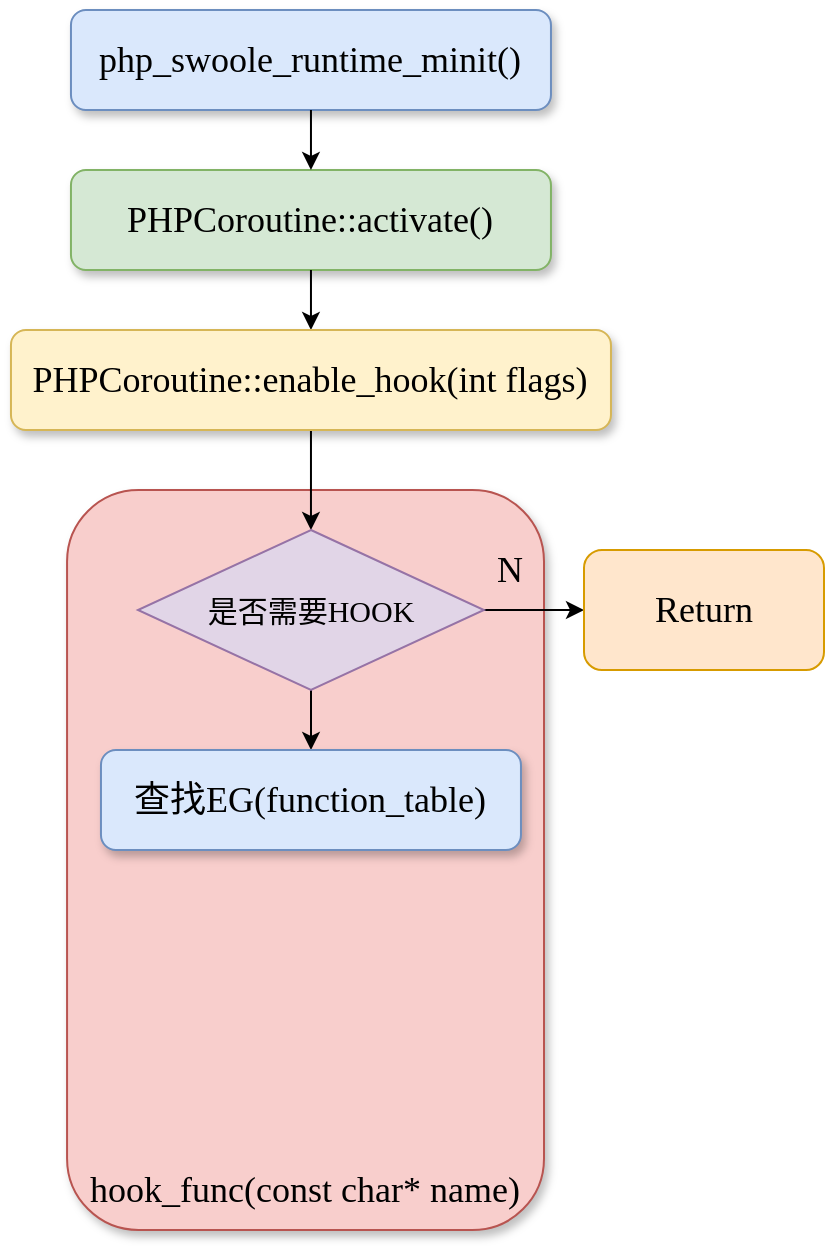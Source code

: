 <mxfile version="14.8.0" type="github">
  <diagram id="xvSNXtXD1GJoViZldcHa" name="Page-1">
    <mxGraphModel dx="1298" dy="834" grid="1" gridSize="10" guides="1" tooltips="1" connect="1" arrows="1" fold="1" page="1" pageScale="1" pageWidth="827" pageHeight="1169" math="0" shadow="0">
      <root>
        <mxCell id="0" />
        <mxCell id="1" parent="0" />
        <mxCell id="D7lvL-WImjUXsvfAOfAn-6" value="" style="rounded=1;whiteSpace=wrap;html=1;fillColor=#f8cecc;strokeColor=#b85450;glass=0;shadow=1;sketch=0;" vertex="1" parent="1">
          <mxGeometry x="261.53" y="320" width="238.47" height="370" as="geometry" />
        </mxCell>
        <mxCell id="V7z8TSo9skK1t5681iLd-4" value="" style="group;rounded=0;glass=0;sketch=0;shadow=0;" parent="1" vertex="1" connectable="0">
          <mxGeometry x="263.48" y="80" width="240" height="50" as="geometry" />
        </mxCell>
        <mxCell id="ISG_djN0Bw56h7QEPoc2-1" value="&lt;span style=&quot;font-family: &amp;#34;times new roman&amp;#34; ; font-size: 18px&quot;&gt;php_swoole_runtime_minit()&lt;/span&gt;" style="rounded=1;whiteSpace=wrap;html=1;fillColor=#dae8fc;strokeColor=#6c8ebf;glass=0;shadow=1;sketch=0;" parent="V7z8TSo9skK1t5681iLd-4" vertex="1">
          <mxGeometry width="240" height="50" as="geometry" />
        </mxCell>
        <mxCell id="V7z8TSo9skK1t5681iLd-9" value="" style="group;rounded=0;glass=0;sketch=0;shadow=0;" parent="1" vertex="1" connectable="0">
          <mxGeometry x="263.48" y="160" width="240" height="50" as="geometry" />
        </mxCell>
        <mxCell id="V7z8TSo9skK1t5681iLd-10" value="&lt;span style=&quot;font-family: &amp;#34;times new roman&amp;#34; ; font-size: 18px&quot;&gt;PHPCoroutine::activate()&lt;/span&gt;" style="rounded=1;whiteSpace=wrap;html=1;fillColor=#d5e8d4;strokeColor=#82b366;glass=0;shadow=1;sketch=0;" parent="V7z8TSo9skK1t5681iLd-9" vertex="1">
          <mxGeometry width="240" height="50" as="geometry" />
        </mxCell>
        <mxCell id="V7z8TSo9skK1t5681iLd-12" style="edgeStyle=orthogonalEdgeStyle;rounded=0;orthogonalLoop=1;jettySize=auto;html=1;exitX=0.5;exitY=1;exitDx=0;exitDy=0;entryX=0.5;entryY=0;entryDx=0;entryDy=0;fontFamily=Times New Roman;" parent="1" source="ISG_djN0Bw56h7QEPoc2-1" target="V7z8TSo9skK1t5681iLd-10" edge="1">
          <mxGeometry relative="1" as="geometry" />
        </mxCell>
        <mxCell id="D7lvL-WImjUXsvfAOfAn-5" style="edgeStyle=orthogonalEdgeStyle;rounded=0;orthogonalLoop=1;jettySize=auto;html=1;exitX=0.5;exitY=1;exitDx=0;exitDy=0;entryX=0.5;entryY=0;entryDx=0;entryDy=0;" edge="1" parent="1" source="V7z8TSo9skK1t5681iLd-10" target="D7lvL-WImjUXsvfAOfAn-2">
          <mxGeometry relative="1" as="geometry" />
        </mxCell>
        <mxCell id="D7lvL-WImjUXsvfAOfAn-16" value="" style="edgeStyle=orthogonalEdgeStyle;rounded=0;orthogonalLoop=1;jettySize=auto;html=1;" edge="1" parent="1" source="D7lvL-WImjUXsvfAOfAn-2" target="D7lvL-WImjUXsvfAOfAn-8">
          <mxGeometry relative="1" as="geometry" />
        </mxCell>
        <mxCell id="D7lvL-WImjUXsvfAOfAn-2" value="&lt;span style=&quot;font-family: &amp;#34;times new roman&amp;#34; ; font-size: 18px&quot;&gt;PHPCoroutine::enable_hook(int flags)&lt;/span&gt;" style="rounded=1;whiteSpace=wrap;html=1;fillColor=#fff2cc;strokeColor=#d6b656;glass=0;shadow=1;sketch=0;" vertex="1" parent="1">
          <mxGeometry x="233.48" y="240" width="300" height="50" as="geometry" />
        </mxCell>
        <mxCell id="D7lvL-WImjUXsvfAOfAn-12" value="" style="edgeStyle=orthogonalEdgeStyle;rounded=0;orthogonalLoop=1;jettySize=auto;html=1;" edge="1" parent="1" source="D7lvL-WImjUXsvfAOfAn-8" target="D7lvL-WImjUXsvfAOfAn-11">
          <mxGeometry relative="1" as="geometry" />
        </mxCell>
        <mxCell id="D7lvL-WImjUXsvfAOfAn-20" value="" style="edgeStyle=orthogonalEdgeStyle;rounded=0;orthogonalLoop=1;jettySize=auto;html=1;" edge="1" parent="1" source="D7lvL-WImjUXsvfAOfAn-8" target="D7lvL-WImjUXsvfAOfAn-19">
          <mxGeometry relative="1" as="geometry" />
        </mxCell>
        <mxCell id="D7lvL-WImjUXsvfAOfAn-8" value="&lt;font style=&quot;font-size: 15px&quot; face=&quot;Times New Roman&quot;&gt;是否需要HOOK&lt;/font&gt;" style="rhombus;whiteSpace=wrap;html=1;fillColor=#e1d5e7;strokeColor=#9673a6;" vertex="1" parent="1">
          <mxGeometry x="296.98" y="340" width="173" height="80" as="geometry" />
        </mxCell>
        <mxCell id="D7lvL-WImjUXsvfAOfAn-11" value="&lt;font face=&quot;Times New Roman&quot; style=&quot;font-size: 18px&quot;&gt;Return&lt;/font&gt;" style="rounded=1;whiteSpace=wrap;html=1;fillColor=#ffe6cc;strokeColor=#d79b00;" vertex="1" parent="1">
          <mxGeometry x="520" y="350" width="120" height="60" as="geometry" />
        </mxCell>
        <mxCell id="D7lvL-WImjUXsvfAOfAn-13" value="&lt;font face=&quot;Times New Roman&quot; style=&quot;font-size: 18px&quot;&gt;N&lt;/font&gt;" style="text;html=1;strokeColor=none;fillColor=none;align=center;verticalAlign=middle;whiteSpace=wrap;rounded=0;" vertex="1" parent="1">
          <mxGeometry x="463.48" y="350" width="40" height="20" as="geometry" />
        </mxCell>
        <mxCell id="D7lvL-WImjUXsvfAOfAn-15" value="&lt;font face=&quot;Times New Roman&quot; style=&quot;font-size: 18px&quot;&gt;hook_func(const char* name)&lt;/font&gt;" style="text;html=1;strokeColor=none;fillColor=none;align=center;verticalAlign=middle;whiteSpace=wrap;rounded=0;" vertex="1" parent="1">
          <mxGeometry x="269.26" y="660" width="223" height="20" as="geometry" />
        </mxCell>
        <mxCell id="D7lvL-WImjUXsvfAOfAn-18" value="" style="group;rounded=0;glass=0;sketch=0;shadow=0;" vertex="1" connectable="0" parent="1">
          <mxGeometry x="278.48" y="450" width="210" height="50" as="geometry" />
        </mxCell>
        <mxCell id="D7lvL-WImjUXsvfAOfAn-19" value="&lt;font face=&quot;times new roman&quot;&gt;&lt;span style=&quot;font-size: 18px&quot;&gt;查找EG(function_table)&lt;/span&gt;&lt;/font&gt;" style="rounded=1;whiteSpace=wrap;html=1;fillColor=#dae8fc;strokeColor=#6c8ebf;glass=0;shadow=1;sketch=0;" vertex="1" parent="D7lvL-WImjUXsvfAOfAn-18">
          <mxGeometry width="210" height="50" as="geometry" />
        </mxCell>
      </root>
    </mxGraphModel>
  </diagram>
</mxfile>
